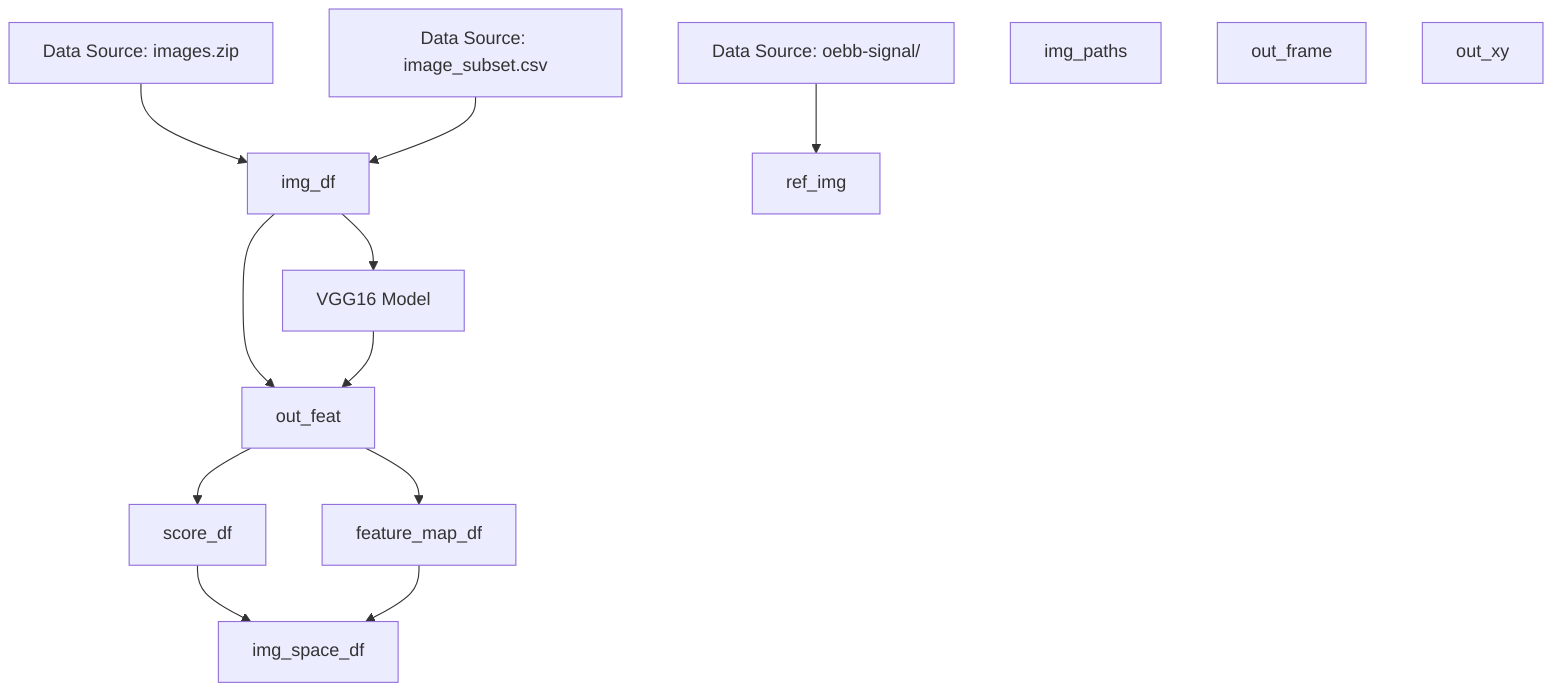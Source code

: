 graph TD;
    img_df["Data Source: images.zip"];
    img_csv["Data Source: image_subset.csv"];
    signal_dir["Data Source: oebb-signal/"];

    img_data_df["img_df"];
    img_paths_dict["img_paths"];
    ref_img_var["ref_img"];
    out_frame_arr["out_frame"];
    out_xy_arr["out_xy"];
    out_feat_arr["out_feat"];
    score_data_df["score_df"];
    feature_map_df["feature_map_df"];
    img_space_df["img_space_df"];

    img_df --> img_data_df;
    img_csv --> img_data_df;
    signal_dir --> ref_img_var;
    img_data_df --> out_feat_arr;
    out_feat_arr --> score_data_df;
    out_feat_arr --> feature_map_df;
    score_data_df --> img_space_df;
    feature_map_df --> img_space_df;

    model_vgg16["VGG16 Model"];
    img_data_df --> model_vgg16;
    model_vgg16 --> out_feat_arr;